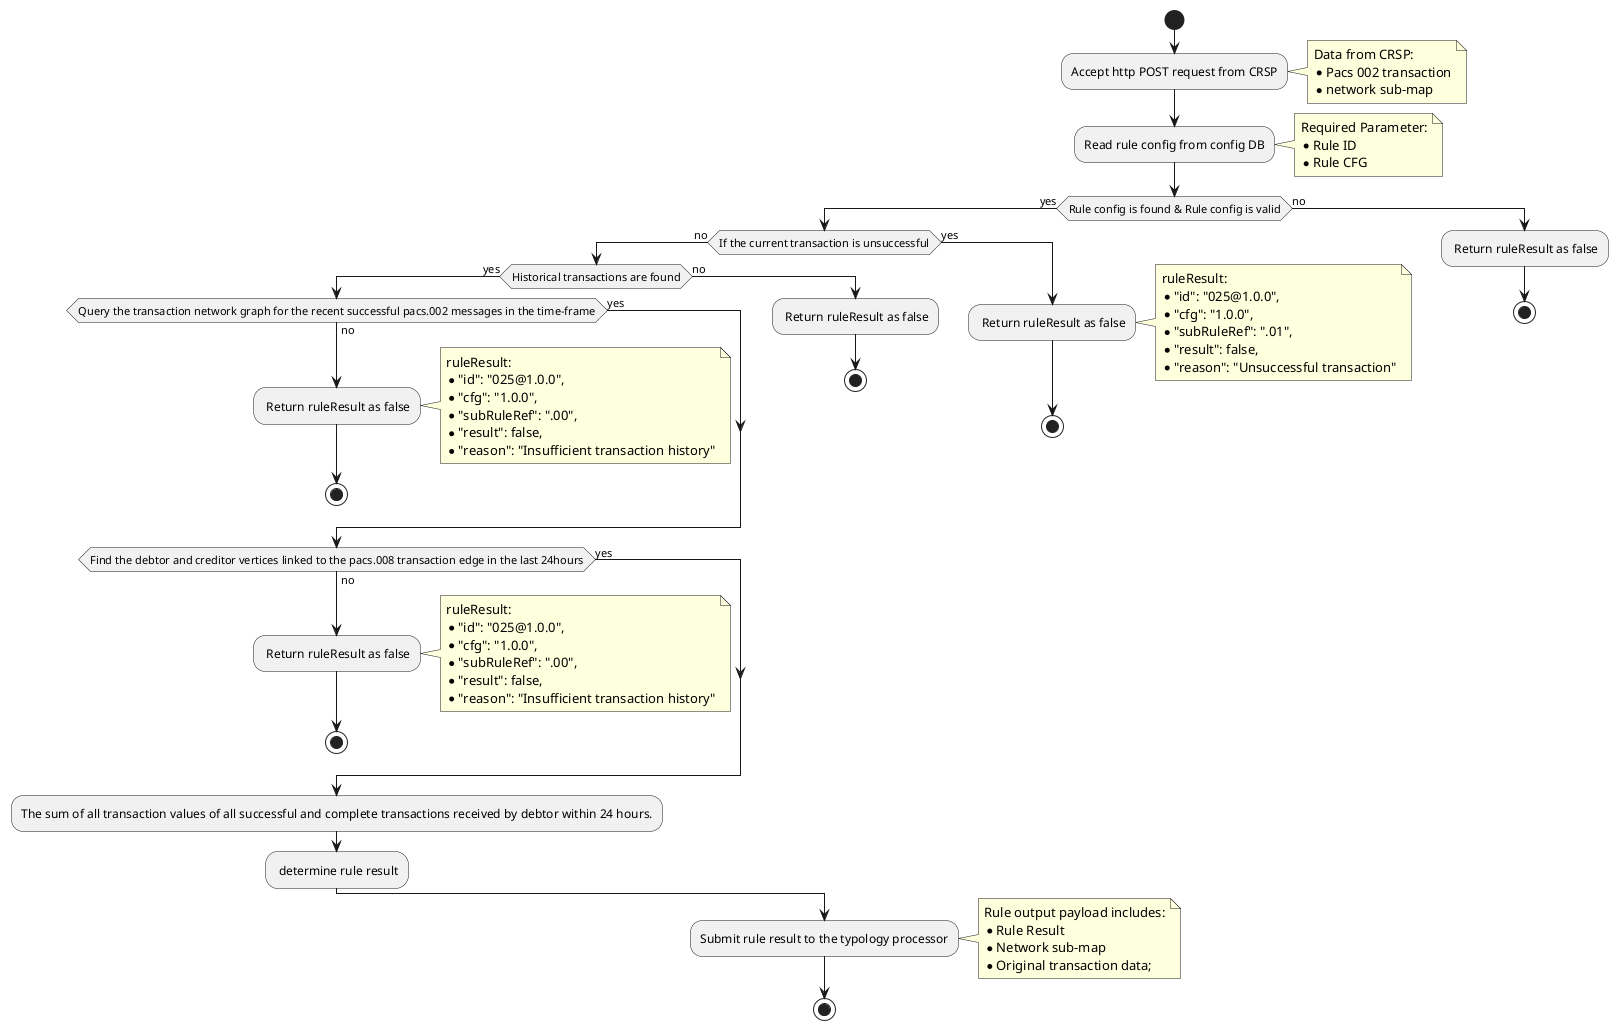 @startuml
start
:Accept http POST request from CRSP;
 note right
            Data from CRSP:
            * Pacs 002 transaction
            * network sub-map
        end note
:Read rule config from config DB;
 note right
            Required Parameter:
            * Rule ID
            * Rule CFG
        end note
if (Rule config is found & Rule config is valid) then (yes)
 if (If the current transaction is unsuccessful) then (no)
  if (Historical transactions are found) then (yes)
   if (Query the transaction network graph for the recent successful pacs.002 messages in the time-frame) then (yes)
   else (no)
   : Return ruleResult as false;
    note right
            ruleResult:
            * "id": "025@1.0.0",
            * "cfg": "1.0.0",
            * "subRuleRef": ".00",
            * "result": false,
            * "reason": "Insufficient transaction history"
        end note
   stop
  endif
  if (Find the debtor and creditor vertices linked to the pacs.008 transaction edge in the last 24hours) then (yes)
   else (no)
   : Return ruleResult as false;
   note right
            ruleResult:
            * "id": "025@1.0.0",
            * "cfg": "1.0.0",
            * "subRuleRef": ".00",
            * "result": false,
            * "reason": "Insufficient transaction history"
        end note
   stop
  endif
  :The sum of all transaction values of all successful and complete transactions received by debtor within 24 hours.;
   : determine rule result;
  else (no)
   : Return ruleResult as false;
   stop
  endif
else (yes)
  : Return ruleResult as false;
  note right
            ruleResult:
            * "id": "025@1.0.0",
            * "cfg": "1.0.0",
            * "subRuleRef": ".01",
            * "result": false,
            * "reason": "Unsuccessful transaction"
        end note
  stop
endif
:Submit rule result to the typology processor;
note right
    Rule output payload includes:
    * Rule Result
    * Network sub-map
    * Original transaction data;
end note
stop
else (no)
   : Return ruleResult as false;
   stop
@enduml
